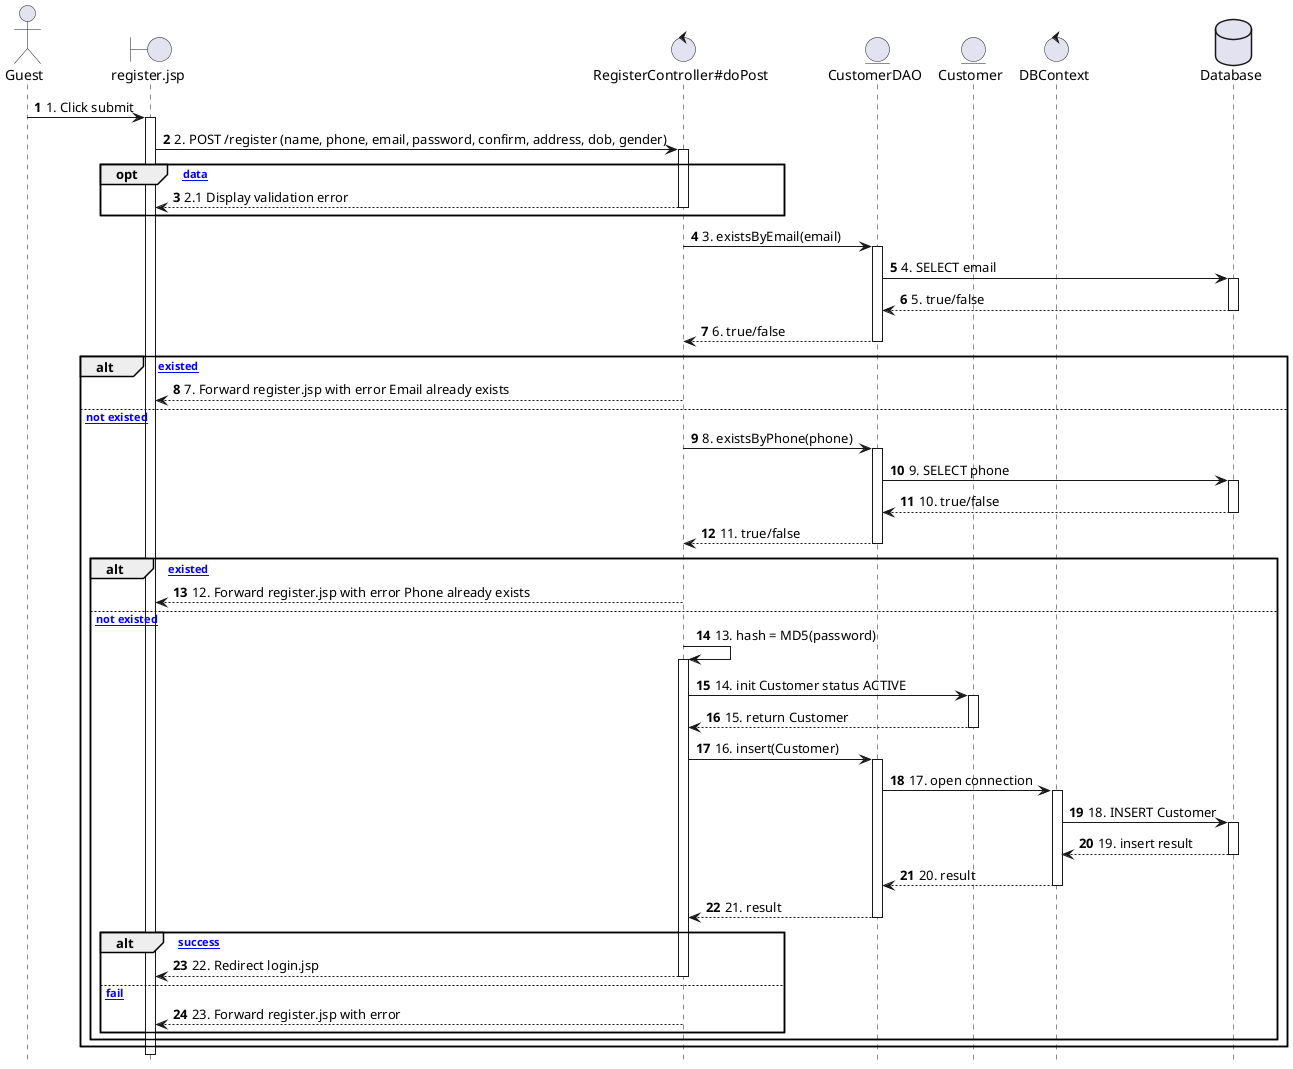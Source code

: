 @startuml
autonumber
autoactivate on
hide footbox

actor Guest
boundary "register.jsp" as JSP
control "RegisterController#doPost" as CTRL
entity "CustomerDAO" as DAO
entity "Customer" as DTO
control "DBContext" as DBC
database "Database" as DB

Guest -> JSP : 1. Click submit
JSP -> CTRL : 2. POST /register (name, phone, email, password, confirm, address, dob, gender)

opt [invalid data]
  CTRL --> JSP : 2.1 Display validation error
end

CTRL -> DAO : 3. existsByEmail(email)
DAO -> DB : 4. SELECT email
DB --> DAO : 5. true/false
DAO --> CTRL : 6. true/false

alt [email existed]
  CTRL --> JSP : 7. Forward register.jsp with error Email already exists
else [email not existed]
  CTRL -> DAO : 8. existsByPhone(phone)
  DAO -> DB : 9. SELECT phone
  DB --> DAO : 10. true/false
  DAO --> CTRL : 11. true/false

  alt [phone existed]
    CTRL --> JSP : 12. Forward register.jsp with error Phone already exists
  else [phone not existed]
    CTRL -> CTRL : 13. hash = MD5(password)
    CTRL -> DTO : 14. init Customer status ACTIVE
    DTO --> CTRL : 15. return Customer
    CTRL -> DAO : 16. insert(Customer)
    DAO -> DBC : 17. open connection
    DBC -> DB : 18. INSERT Customer
    DB --> DBC : 19. insert result
    DBC --> DAO : 20. result
    DAO --> CTRL : 21. result

    alt [insert success]
      CTRL --> JSP : 22. Redirect login.jsp
    else [insert fail]
      CTRL --> JSP : 23. Forward register.jsp with error
    end
  end
end
@enduml
